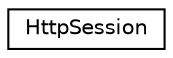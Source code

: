 digraph "Graphical Class Hierarchy"
{
  edge [fontname="Helvetica",fontsize="10",labelfontname="Helvetica",labelfontsize="10"];
  node [fontname="Helvetica",fontsize="10",shape=record];
  rankdir="LR";
  Node0 [label="HttpSession",height=0.2,width=0.4,color="black", fillcolor="white", style="filled",URL="$class_http_session.html",tooltip="The HttpSession class holds information about a client session. "];
}
